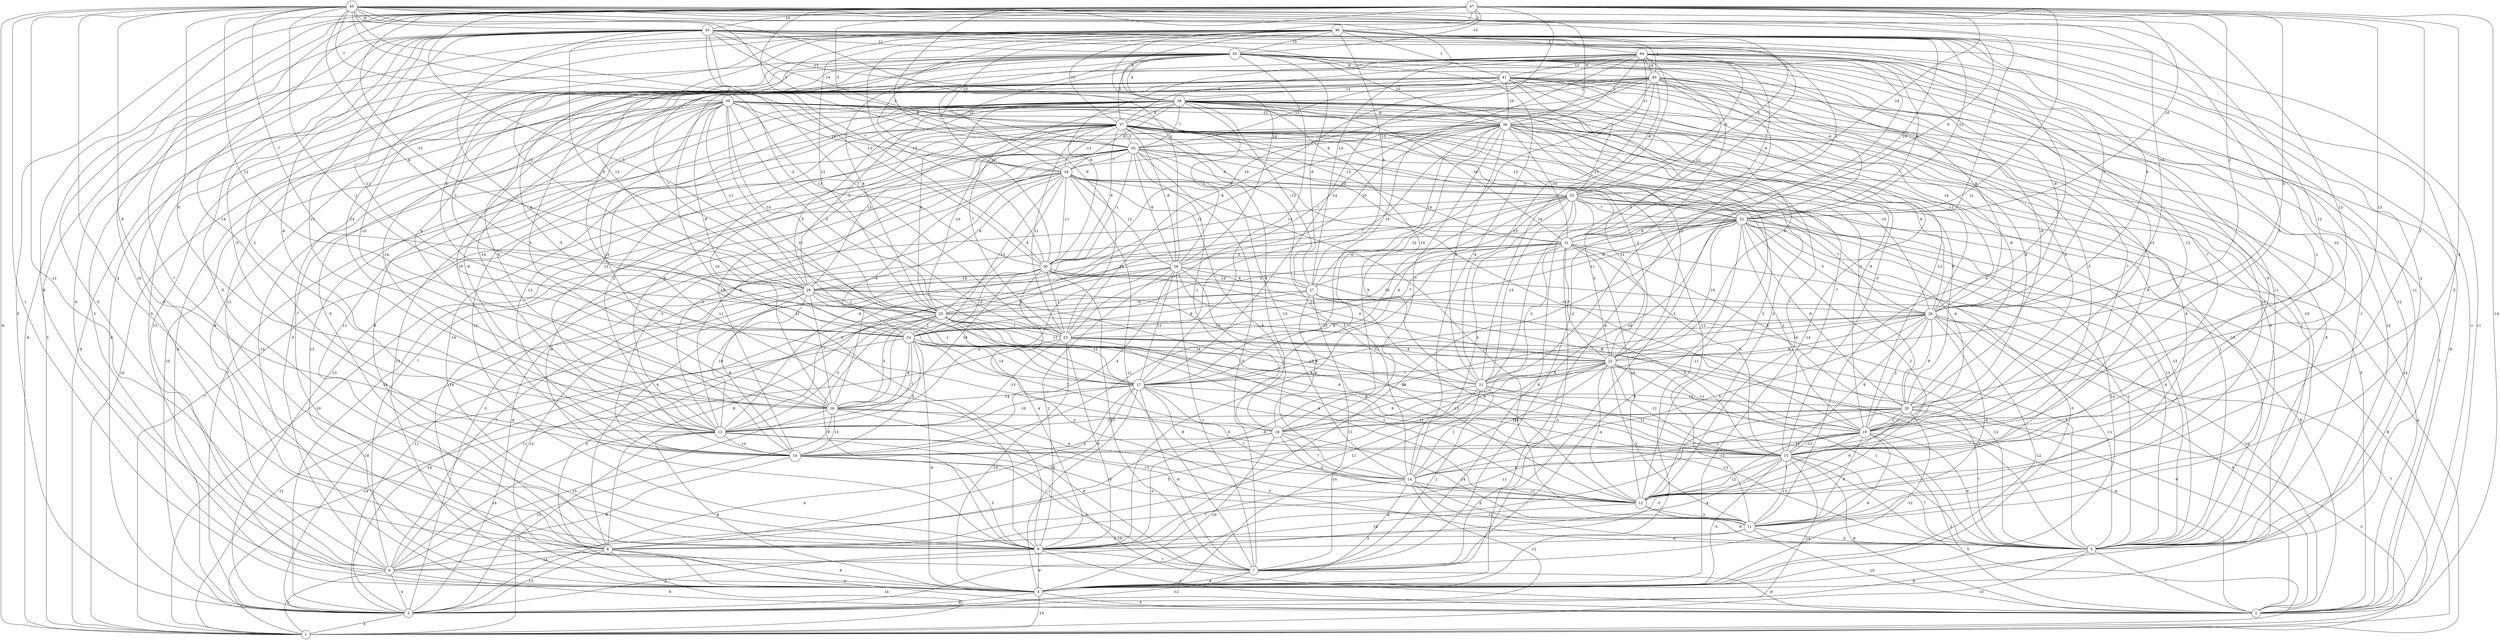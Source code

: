 graph { 
	 fontname="Helvetica,Arial,sans-serif" 
	 node [shape = circle]; 
	 47 -- 2 [label = "-14"];
	 47 -- 3 [label = "5"];
	 47 -- 4 [label = "-5"];
	 47 -- 6 [label = "6"];
	 47 -- 8 [label = "10"];
	 47 -- 9 [label = "-7"];
	 47 -- 12 [label = "-4"];
	 47 -- 13 [label = "14"];
	 47 -- 15 [label = "2"];
	 47 -- 17 [label = "-14"];
	 47 -- 20 [label = "13"];
	 47 -- 21 [label = "11"];
	 47 -- 22 [label = "5"];
	 47 -- 23 [label = "-9"];
	 47 -- 25 [label = "5"];
	 47 -- 26 [label = "2"];
	 47 -- 28 [label = "14"];
	 47 -- 29 [label = "-13"];
	 47 -- 30 [label = "7"];
	 47 -- 32 [label = "10"];
	 47 -- 33 [label = "-14"];
	 47 -- 35 [label = "-3"];
	 47 -- 42 [label = "-13"];
	 47 -- 43 [label = "-10"];
	 47 -- 46 [label = "2"];
	 46 -- 1 [label = "3"];
	 46 -- 2 [label = "11"];
	 46 -- 5 [label = "-5"];
	 46 -- 6 [label = "-6"];
	 46 -- 10 [label = "2"];
	 46 -- 11 [label = "-2"];
	 46 -- 15 [label = "-12"];
	 46 -- 16 [label = "-14"];
	 46 -- 21 [label = "3"];
	 46 -- 24 [label = "5"];
	 46 -- 25 [label = "12"];
	 46 -- 26 [label = "6"];
	 46 -- 27 [label = "5"];
	 46 -- 29 [label = "-12"];
	 46 -- 30 [label = "-12"];
	 46 -- 31 [label = "-10"];
	 46 -- 32 [label = "12"];
	 46 -- 34 [label = "-2"];
	 46 -- 35 [label = "-10"];
	 46 -- 37 [label = "10"];
	 46 -- 38 [label = "9"];
	 46 -- 40 [label = "-1"];
	 46 -- 41 [label = "1"];
	 46 -- 42 [label = "10"];
	 46 -- 44 [label = "2"];
	 45 -- 1 [label = "-8"];
	 45 -- 4 [label = "-1"];
	 45 -- 8 [label = "-11"];
	 45 -- 9 [label = "-2"];
	 45 -- 13 [label = "8"];
	 45 -- 15 [label = "5"];
	 45 -- 16 [label = "6"];
	 45 -- 17 [label = "-1"];
	 45 -- 19 [label = "12"];
	 45 -- 20 [label = "13"];
	 45 -- 23 [label = "-2"];
	 45 -- 24 [label = "12"];
	 45 -- 25 [label = "6"];
	 45 -- 26 [label = "-14"];
	 45 -- 27 [label = "14"];
	 45 -- 28 [label = "4"];
	 45 -- 29 [label = "-7"];
	 45 -- 31 [label = "9"];
	 45 -- 32 [label = "-7"];
	 45 -- 34 [label = "-1"];
	 45 -- 35 [label = "3"];
	 45 -- 36 [label = "-9"];
	 45 -- 39 [label = "-7"];
	 45 -- 43 [label = "-8"];
	 44 -- 4 [label = "12"];
	 44 -- 7 [label = "3"];
	 44 -- 10 [label = "6"];
	 44 -- 15 [label = "-1"];
	 44 -- 16 [label = "9"];
	 44 -- 17 [label = "10"];
	 44 -- 18 [label = "-12"];
	 44 -- 19 [label = "-12"];
	 44 -- 21 [label = "14"];
	 44 -- 23 [label = "-6"];
	 44 -- 26 [label = "-8"];
	 44 -- 30 [label = "6"];
	 44 -- 31 [label = "-6"];
	 44 -- 32 [label = "6"];
	 44 -- 33 [label = "-5"];
	 44 -- 34 [label = "12"];
	 44 -- 36 [label = "2"];
	 44 -- 37 [label = "2"];
	 44 -- 40 [label = "14"];
	 44 -- 41 [label = "-12"];
	 43 -- 1 [label = "-4"];
	 43 -- 2 [label = "-1"];
	 43 -- 4 [label = "3"];
	 43 -- 5 [label = "-11"];
	 43 -- 7 [label = "-9"];
	 43 -- 9 [label = "-5"];
	 43 -- 10 [label = "-3"];
	 43 -- 11 [label = "6"];
	 43 -- 13 [label = "-8"];
	 43 -- 14 [label = "-4"];
	 43 -- 16 [label = "-13"];
	 43 -- 17 [label = "4"];
	 43 -- 23 [label = "7"];
	 43 -- 24 [label = "-11"];
	 43 -- 25 [label = "9"];
	 43 -- 26 [label = "3"];
	 43 -- 30 [label = "-13"];
	 43 -- 31 [label = "1"];
	 43 -- 33 [label = "5"];
	 43 -- 37 [label = "14"];
	 43 -- 38 [label = "-13"];
	 43 -- 42 [label = "-12"];
	 42 -- 1 [label = "-9"];
	 42 -- 3 [label = "-6"];
	 42 -- 5 [label = "12"];
	 42 -- 6 [label = "-5"];
	 42 -- 7 [label = "-2"];
	 42 -- 8 [label = "12"];
	 42 -- 11 [label = "11"];
	 42 -- 12 [label = "-3"];
	 42 -- 15 [label = "-7"];
	 42 -- 16 [label = "-10"];
	 42 -- 17 [label = "14"];
	 42 -- 18 [label = "-5"];
	 42 -- 19 [label = "13"];
	 42 -- 20 [label = "-9"];
	 42 -- 24 [label = "-1"];
	 42 -- 25 [label = "8"];
	 42 -- 26 [label = "9"];
	 42 -- 27 [label = "-6"];
	 42 -- 29 [label = "13"];
	 42 -- 30 [label = "-12"];
	 42 -- 32 [label = "-6"];
	 42 -- 36 [label = "10"];
	 42 -- 37 [label = "5"];
	 42 -- 38 [label = "4"];
	 42 -- 40 [label = "-6"];
	 41 -- 2 [label = "-9"];
	 41 -- 3 [label = "-3"];
	 41 -- 4 [label = "14"];
	 41 -- 5 [label = "-10"];
	 41 -- 6 [label = "13"];
	 41 -- 8 [label = "-7"];
	 41 -- 9 [label = "11"];
	 41 -- 10 [label = "10"];
	 41 -- 11 [label = "10"];
	 41 -- 13 [label = "-14"];
	 41 -- 15 [label = "5"];
	 41 -- 16 [label = "3"];
	 41 -- 19 [label = "8"];
	 41 -- 20 [label = "-8"];
	 41 -- 26 [label = "14"];
	 41 -- 29 [label = "7"];
	 41 -- 33 [label = "7"];
	 41 -- 35 [label = "-13"];
	 41 -- 36 [label = "-10"];
	 41 -- 38 [label = "11"];
	 40 -- 4 [label = "8"];
	 40 -- 5 [label = "-1"];
	 40 -- 6 [label = "9"];
	 40 -- 7 [label = "4"];
	 40 -- 8 [label = "-5"];
	 40 -- 9 [label = "11"];
	 40 -- 12 [label = "-8"];
	 40 -- 13 [label = "-14"];
	 40 -- 15 [label = "7"];
	 40 -- 19 [label = "8"];
	 40 -- 21 [label = "-13"];
	 40 -- 23 [label = "-7"];
	 40 -- 30 [label = "10"];
	 40 -- 31 [label = "12"];
	 40 -- 33 [label = "-8"];
	 40 -- 36 [label = "-11"];
	 40 -- 38 [label = "-2"];
	 39 -- 1 [label = "10"];
	 39 -- 3 [label = "10"];
	 39 -- 4 [label = "-13"];
	 39 -- 5 [label = "9"];
	 39 -- 9 [label = "8"];
	 39 -- 12 [label = "7"];
	 39 -- 13 [label = "-9"];
	 39 -- 16 [label = "13"];
	 39 -- 17 [label = "10"];
	 39 -- 19 [label = "9"];
	 39 -- 22 [label = "-2"];
	 39 -- 23 [label = "2"];
	 39 -- 24 [label = "8"];
	 39 -- 25 [label = "-10"];
	 39 -- 29 [label = "-11"];
	 39 -- 30 [label = "13"];
	 39 -- 31 [label = "-13"];
	 39 -- 34 [label = "14"];
	 39 -- 36 [label = "-11"];
	 39 -- 37 [label = "-8"];
	 38 -- 2 [label = "7"];
	 38 -- 4 [label = "13"];
	 38 -- 5 [label = "2"];
	 38 -- 6 [label = "-3"];
	 38 -- 8 [label = "11"];
	 38 -- 9 [label = "-13"];
	 38 -- 10 [label = "2"];
	 38 -- 11 [label = "6"];
	 38 -- 13 [label = "-11"];
	 38 -- 15 [label = "-3"];
	 38 -- 19 [label = "-13"];
	 38 -- 21 [label = "-14"];
	 38 -- 22 [label = "6"];
	 38 -- 23 [label = "7"];
	 38 -- 24 [label = "5"];
	 38 -- 25 [label = "8"];
	 38 -- 26 [label = "-11"];
	 38 -- 27 [label = "-13"];
	 38 -- 28 [label = "-3"];
	 38 -- 29 [label = "-5"];
	 38 -- 31 [label = "-10"];
	 38 -- 34 [label = "-9"];
	 38 -- 35 [label = "-7"];
	 38 -- 36 [label = "-9"];
	 38 -- 37 [label = "9"];
	 37 -- 2 [label = "5"];
	 37 -- 3 [label = "7"];
	 37 -- 4 [label = "13"];
	 37 -- 5 [label = "-10"];
	 37 -- 9 [label = "-14"];
	 37 -- 10 [label = "13"];
	 37 -- 11 [label = "-12"];
	 37 -- 12 [label = "3"];
	 37 -- 13 [label = "-8"];
	 37 -- 14 [label = "11"];
	 37 -- 16 [label = "10"];
	 37 -- 18 [label = "4"];
	 37 -- 20 [label = "-5"];
	 37 -- 22 [label = "-2"];
	 37 -- 23 [label = "11"];
	 37 -- 25 [label = "-10"];
	 37 -- 26 [label = "-10"];
	 37 -- 28 [label = "-8"];
	 37 -- 29 [label = "13"];
	 37 -- 30 [label = "9"];
	 37 -- 31 [label = "-10"];
	 37 -- 32 [label = "-12"];
	 37 -- 34 [label = "-13"];
	 37 -- 35 [label = "-3"];
	 36 -- 2 [label = "14"];
	 36 -- 3 [label = "-13"];
	 36 -- 4 [label = "-11"];
	 36 -- 10 [label = "-13"];
	 36 -- 12 [label = "3"];
	 36 -- 15 [label = "-7"];
	 36 -- 17 [label = "-6"];
	 36 -- 18 [label = "-7"];
	 36 -- 20 [label = "8"];
	 36 -- 21 [label = "8"];
	 36 -- 23 [label = "-7"];
	 36 -- 25 [label = "-11"];
	 36 -- 26 [label = "8"];
	 36 -- 27 [label = "14"];
	 36 -- 28 [label = "10"];
	 36 -- 31 [label = "-10"];
	 36 -- 32 [label = "-13"];
	 36 -- 34 [label = "-4"];
	 36 -- 35 [label = "-13"];
	 35 -- 1 [label = "7"];
	 35 -- 3 [label = "-14"];
	 35 -- 5 [label = "1"];
	 35 -- 6 [label = "7"];
	 35 -- 7 [label = "-5"];
	 35 -- 9 [label = "-8"];
	 35 -- 13 [label = "6"];
	 35 -- 14 [label = "-13"];
	 35 -- 16 [label = "-5"];
	 35 -- 18 [label = "-1"];
	 35 -- 22 [label = "11"];
	 35 -- 28 [label = "-8"];
	 35 -- 30 [label = "-1"];
	 35 -- 32 [label = "5"];
	 35 -- 33 [label = "-4"];
	 35 -- 34 [label = "7"];
	 34 -- 1 [label = "-10"];
	 34 -- 4 [label = "14"];
	 34 -- 5 [label = "-13"];
	 34 -- 7 [label = "-11"];
	 34 -- 10 [label = "3"];
	 34 -- 11 [label = "12"];
	 34 -- 13 [label = "-3"];
	 34 -- 14 [label = "-5"];
	 34 -- 19 [label = "-14"];
	 34 -- 24 [label = "-12"];
	 34 -- 25 [label = "-4"];
	 34 -- 28 [label = "12"];
	 34 -- 29 [label = "9"];
	 34 -- 30 [label = "-11"];
	 34 -- 33 [label = "-9"];
	 33 -- 1 [label = "4"];
	 33 -- 3 [label = "-3"];
	 33 -- 4 [label = "14"];
	 33 -- 5 [label = "13"];
	 33 -- 7 [label = "6"];
	 33 -- 9 [label = "8"];
	 33 -- 10 [label = "8"];
	 33 -- 13 [label = "-6"];
	 33 -- 14 [label = "4"];
	 33 -- 16 [label = "-9"];
	 33 -- 17 [label = "6"];
	 33 -- 19 [label = "-4"];
	 33 -- 21 [label = "-13"];
	 33 -- 22 [label = "5"];
	 33 -- 26 [label = "-7"];
	 33 -- 32 [label = "-7"];
	 32 -- 1 [label = "-9"];
	 32 -- 2 [label = "9"];
	 32 -- 3 [label = "-9"];
	 32 -- 4 [label = "-5"];
	 32 -- 5 [label = "-4"];
	 32 -- 7 [label = "4"];
	 32 -- 8 [label = "4"];
	 32 -- 9 [label = "5"];
	 32 -- 12 [label = "2"];
	 32 -- 18 [label = "10"];
	 32 -- 19 [label = "2"];
	 32 -- 20 [label = "-6"];
	 32 -- 22 [label = "10"];
	 32 -- 24 [label = "-5"];
	 32 -- 25 [label = "-11"];
	 32 -- 26 [label = "3"];
	 32 -- 27 [label = "-8"];
	 32 -- 31 [label = "9"];
	 31 -- 4 [label = "-3"];
	 31 -- 5 [label = "1"];
	 31 -- 12 [label = "10"];
	 31 -- 13 [label = "-2"];
	 31 -- 15 [label = "-5"];
	 31 -- 20 [label = "9"];
	 31 -- 21 [label = "3"];
	 31 -- 22 [label = "5"];
	 31 -- 23 [label = "-7"];
	 31 -- 24 [label = "10"];
	 31 -- 29 [label = "14"];
	 31 -- 30 [label = "5"];
	 30 -- 6 [label = "-7"];
	 30 -- 7 [label = "11"];
	 30 -- 9 [label = "-4"];
	 30 -- 16 [label = "14"];
	 30 -- 19 [label = "-8"];
	 30 -- 22 [label = "4"];
	 30 -- 23 [label = "-1"];
	 30 -- 24 [label = "-4"];
	 30 -- 26 [label = "9"];
	 30 -- 27 [label = "-14"];
	 30 -- 29 [label = "-14"];
	 29 -- 3 [label = "-10"];
	 29 -- 4 [label = "12"];
	 29 -- 10 [label = "-8"];
	 29 -- 13 [label = "-10"];
	 29 -- 15 [label = "-9"];
	 29 -- 16 [label = "-7"];
	 29 -- 17 [label = "-1"];
	 29 -- 19 [label = "-13"];
	 29 -- 22 [label = "10"];
	 29 -- 25 [label = "2"];
	 28 -- 2 [label = "10"];
	 28 -- 3 [label = "-11"];
	 28 -- 7 [label = "-1"];
	 28 -- 8 [label = "8"];
	 28 -- 9 [label = "2"];
	 28 -- 10 [label = "4"];
	 28 -- 12 [label = "-14"];
	 28 -- 13 [label = "-8"];
	 28 -- 17 [label = "11"];
	 28 -- 21 [label = "-1"];
	 28 -- 27 [label = "6"];
	 27 -- 4 [label = "5"];
	 27 -- 5 [label = "-3"];
	 27 -- 7 [label = "11"];
	 27 -- 12 [label = "9"];
	 27 -- 15 [label = "3"];
	 27 -- 18 [label = "6"];
	 27 -- 24 [label = "9"];
	 27 -- 25 [label = "-6"];
	 26 -- 1 [label = "7"];
	 26 -- 2 [label = "3"];
	 26 -- 4 [label = "-12"];
	 26 -- 5 [label = "-11"];
	 26 -- 8 [label = "-6"];
	 26 -- 11 [label = "-4"];
	 26 -- 14 [label = "5"];
	 26 -- 15 [label = "9"];
	 26 -- 17 [label = "-11"];
	 26 -- 19 [label = "2"];
	 26 -- 20 [label = "8"];
	 26 -- 21 [label = "-8"];
	 26 -- 22 [label = "14"];
	 26 -- 24 [label = "13"];
	 25 -- 3 [label = "-14"];
	 25 -- 5 [label = "-12"];
	 25 -- 6 [label = "11"];
	 25 -- 9 [label = "9"];
	 25 -- 12 [label = "-4"];
	 25 -- 13 [label = "-3"];
	 25 -- 15 [label = "-6"];
	 25 -- 16 [label = "3"];
	 25 -- 17 [label = "-12"];
	 25 -- 21 [label = "14"];
	 25 -- 22 [label = "11"];
	 25 -- 23 [label = "1"];
	 25 -- 24 [label = "1"];
	 24 -- 1 [label = "-11"];
	 24 -- 4 [label = "-4"];
	 24 -- 5 [label = "11"];
	 24 -- 10 [label = "5"];
	 24 -- 12 [label = "-3"];
	 24 -- 13 [label = "7"];
	 24 -- 15 [label = "-8"];
	 24 -- 16 [label = "-6"];
	 24 -- 17 [label = "14"];
	 24 -- 18 [label = "-7"];
	 23 -- 1 [label = "-14"];
	 23 -- 2 [label = "-4"];
	 23 -- 4 [label = "-10"];
	 23 -- 5 [label = "1"];
	 23 -- 9 [label = "9"];
	 23 -- 12 [label = "1"];
	 23 -- 13 [label = "-13"];
	 23 -- 22 [label = "4"];
	 22 -- 2 [label = "6"];
	 22 -- 4 [label = "-14"];
	 22 -- 5 [label = "-1"];
	 22 -- 8 [label = "11"];
	 22 -- 10 [label = "-13"];
	 22 -- 11 [label = "2"];
	 22 -- 12 [label = "-4"];
	 22 -- 14 [label = "10"];
	 22 -- 15 [label = "-12"];
	 22 -- 17 [label = "-7"];
	 22 -- 19 [label = "-11"];
	 22 -- 21 [label = "-5"];
	 21 -- 6 [label = "5"];
	 21 -- 7 [label = "2"];
	 21 -- 14 [label = "1"];
	 21 -- 15 [label = "-11"];
	 21 -- 18 [label = "9"];
	 21 -- 20 [label = "14"];
	 20 -- 1 [label = "3"];
	 20 -- 3 [label = "-4"];
	 20 -- 4 [label = "-12"];
	 20 -- 5 [label = "7"];
	 20 -- 8 [label = "-11"];
	 20 -- 12 [label = "6"];
	 20 -- 13 [label = "-10"];
	 20 -- 18 [label = "11"];
	 20 -- 19 [label = "1"];
	 19 -- 2 [label = "2"];
	 19 -- 5 [label = "9"];
	 19 -- 6 [label = "-5"];
	 19 -- 7 [label = "-9"];
	 19 -- 10 [label = "-2"];
	 19 -- 11 [label = "4"];
	 19 -- 12 [label = "1"];
	 19 -- 14 [label = "-12"];
	 19 -- 15 [label = "-13"];
	 18 -- 4 [label = "10"];
	 18 -- 9 [label = "-3"];
	 18 -- 10 [label = "2"];
	 18 -- 11 [label = "-14"];
	 18 -- 12 [label = "-2"];
	 18 -- 14 [label = "7"];
	 17 -- 3 [label = "-4"];
	 17 -- 4 [label = "-1"];
	 17 -- 5 [label = "-13"];
	 17 -- 7 [label = "-6"];
	 17 -- 8 [label = "-10"];
	 17 -- 12 [label = "7"];
	 17 -- 13 [label = "-10"];
	 17 -- 14 [label = "8"];
	 17 -- 15 [label = "-12"];
	 17 -- 16 [label = "-14"];
	 16 -- 3 [label = "13"];
	 16 -- 6 [label = "10"];
	 16 -- 7 [label = "4"];
	 16 -- 10 [label = "13"];
	 16 -- 14 [label = "-4"];
	 16 -- 15 [label = "6"];
	 15 -- 1 [label = "5"];
	 15 -- 2 [label = "9"];
	 15 -- 3 [label = "-14"];
	 15 -- 4 [label = "-3"];
	 15 -- 5 [label = "7"];
	 15 -- 9 [label = "-4"];
	 15 -- 11 [label = "13"];
	 15 -- 12 [label = "12"];
	 15 -- 14 [label = "4"];
	 14 -- 3 [label = "-12"];
	 14 -- 4 [label = "3"];
	 14 -- 5 [label = "11"];
	 14 -- 9 [label = "7"];
	 14 -- 11 [label = "-5"];
	 14 -- 12 [label = "11"];
	 13 -- 1 [label = "-1"];
	 13 -- 4 [label = "8"];
	 13 -- 5 [label = "3"];
	 13 -- 6 [label = "-14"];
	 13 -- 10 [label = "10"];
	 13 -- 11 [label = "10"];
	 13 -- 12 [label = "-13"];
	 12 -- 5 [label = "-8"];
	 12 -- 9 [label = "14"];
	 12 -- 11 [label = "3"];
	 11 -- 2 [label = "10"];
	 11 -- 5 [label = "5"];
	 11 -- 8 [label = "4"];
	 11 -- 9 [label = "-6"];
	 10 -- 2 [label = "10"];
	 10 -- 6 [label = "8"];
	 10 -- 7 [label = "3"];
	 10 -- 9 [label = "3"];
	 9 -- 2 [label = "2"];
	 9 -- 3 [label = "-2"];
	 9 -- 4 [label = "9"];
	 9 -- 7 [label = "7"];
	 8 -- 1 [label = "14"];
	 8 -- 2 [label = "3"];
	 8 -- 3 [label = "13"];
	 8 -- 4 [label = "8"];
	 8 -- 6 [label = "-14"];
	 7 -- 2 [label = "-8"];
	 7 -- 3 [label = "-12"];
	 7 -- 4 [label = "-8"];
	 6 -- 1 [label = "2"];
	 6 -- 2 [label = "8"];
	 6 -- 3 [label = "4"];
	 5 -- 1 [label = "10"];
	 5 -- 2 [label = "-7"];
	 5 -- 3 [label = "-9"];
	 4 -- 1 [label = "-14"];
	 4 -- 2 [label = "-3"];
	 4 -- 3 [label = "-8"];
	 3 -- 1 [label = "4"];
	 1;
	 2;
	 3;
	 4;
	 5;
	 6;
	 7;
	 8;
	 9;
	 10;
	 11;
	 12;
	 13;
	 14;
	 15;
	 16;
	 17;
	 18;
	 19;
	 20;
	 21;
	 22;
	 23;
	 24;
	 25;
	 26;
	 27;
	 28;
	 29;
	 30;
	 31;
	 32;
	 33;
	 34;
	 35;
	 36;
	 37;
	 38;
	 39;
	 40;
	 41;
	 42;
	 43;
	 44;
	 45;
	 46;
	 47;
}
